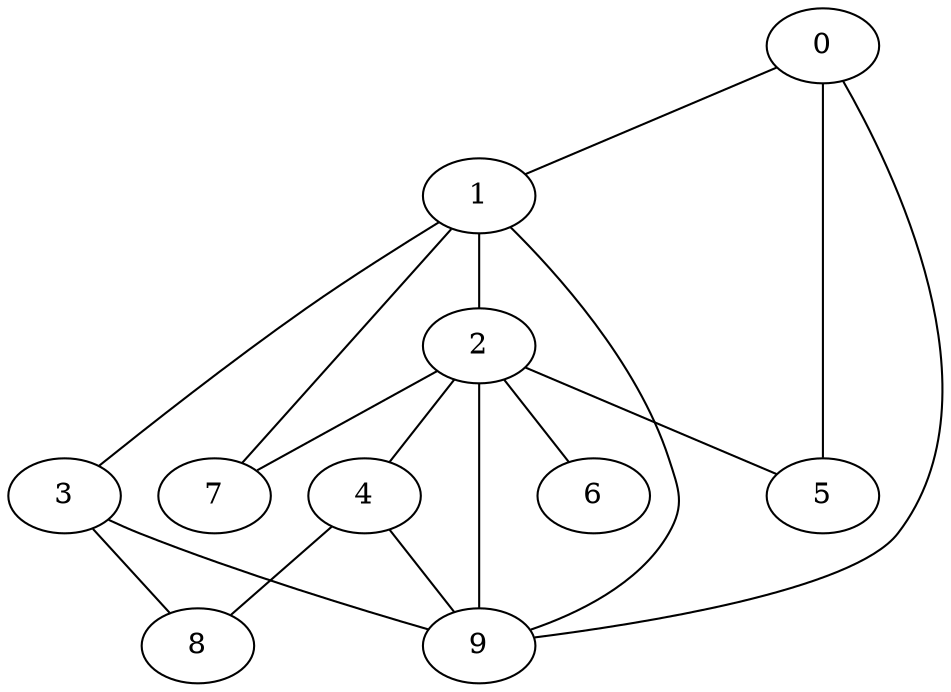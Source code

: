 
graph graphname {
    0 -- 1
0 -- 5
0 -- 9
1 -- 2
1 -- 3
1 -- 9
1 -- 7
2 -- 4
2 -- 5
2 -- 6
2 -- 7
2 -- 9
3 -- 8
3 -- 9
4 -- 9
4 -- 8

}
